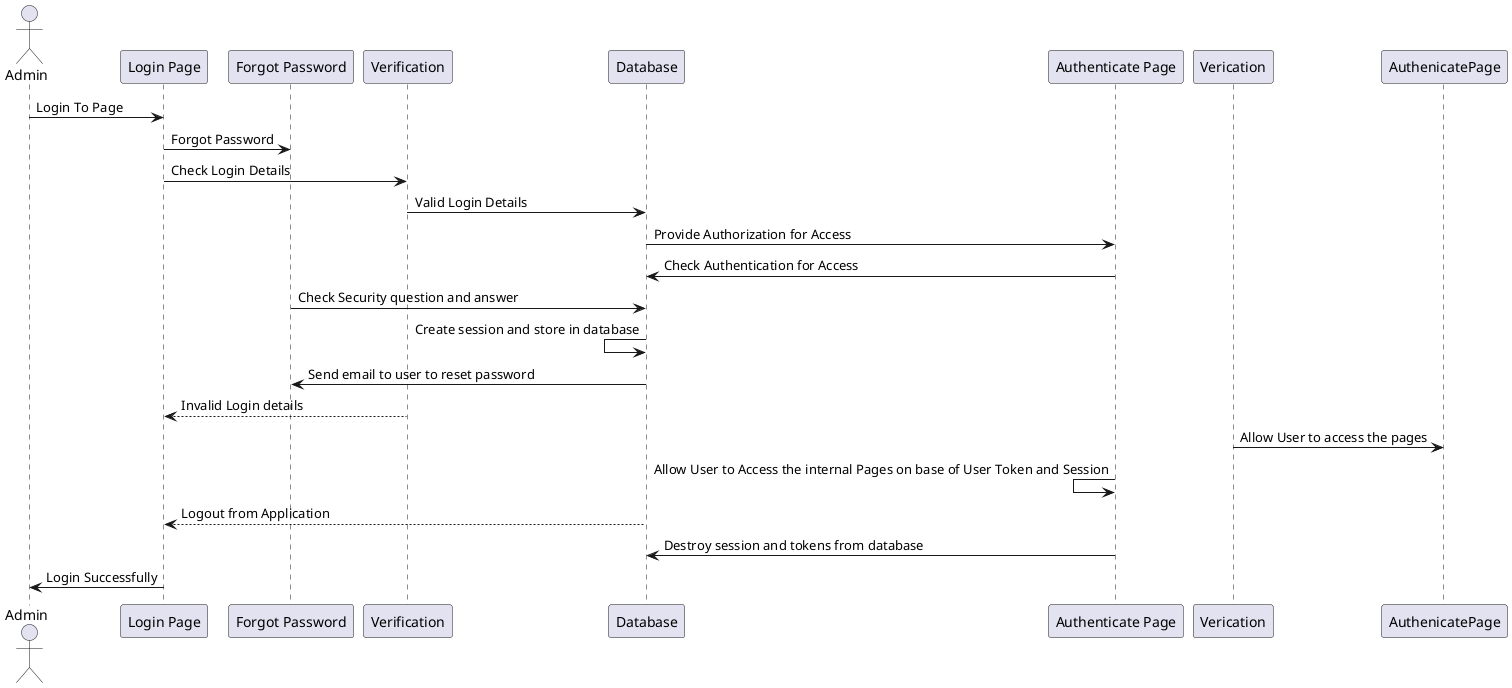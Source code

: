 @startuml
actor       Admin       as Admin
participant "Login Page" as LoginPage
participant "Forgot Password" as ForgotPassword
participant "Verification" as Verification
participant "Database" as Database
participant "Authenticate Page" as AuthenticatePage


Admin -> LoginPage : Login To Page
LoginPage -> ForgotPassword : Forgot Password
LoginPage -> Verification : Check Login Details
Verification -> Database : Valid Login Details
Database -> AuthenticatePage : Provide Authorization for Access
AuthenticatePage -> Database : Check Authentication for Access
ForgotPassword -> Database : Check Security question and answer
Database <- Database : Create session and store in database
Database -> ForgotPassword : Send email to user to reset password
Verification --> LoginPage : Invalid Login details
Verication -> AuthenicatePage : Allow User to access the pages
AuthenticatePage <- AuthenticatePage : Allow User to Access the internal Pages on base of User Token and Session
Database --> LoginPage : Logout from Application
AuthenticatePage -> Database : Destroy session and tokens from database
Admin <- LoginPage : Login Successfully





@enduml
